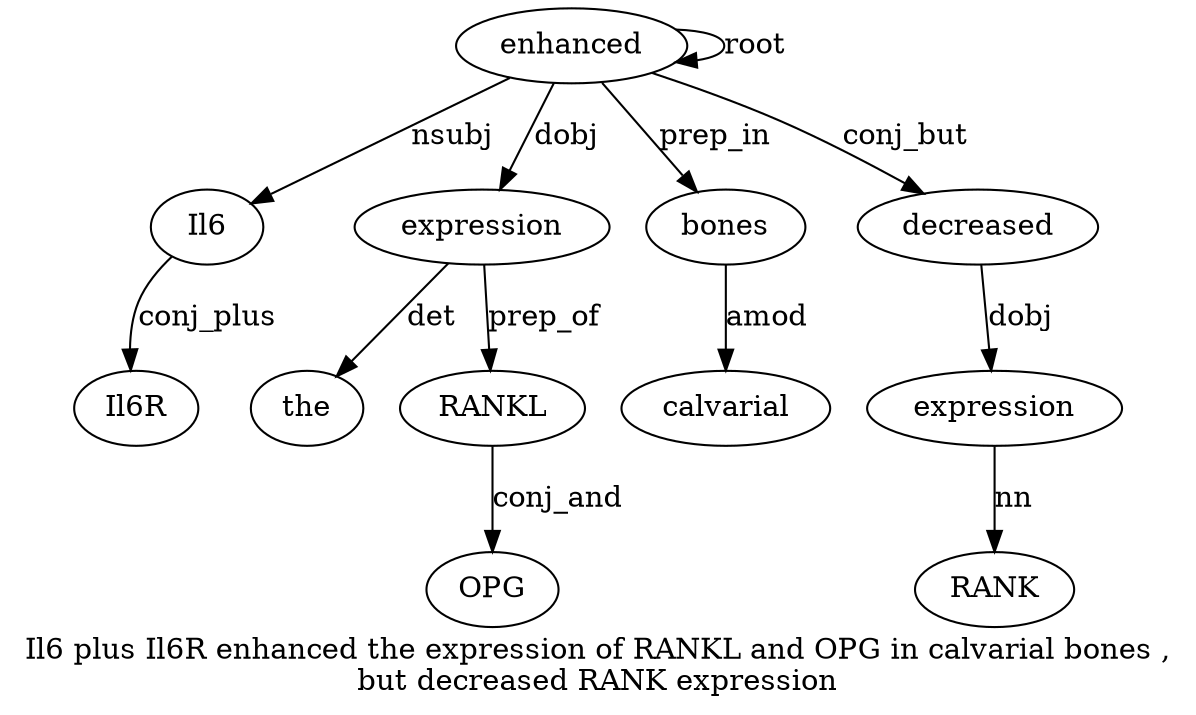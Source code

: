 digraph "Il6 plus Il6R enhanced the expression of RANKL and OPG in calvarial bones ,  but decreased RANK expression" {
label="Il6 plus Il6R enhanced the expression of RANKL and OPG in calvarial bones ,
but decreased RANK expression";
enhanced4 [style=filled, fillcolor=white, label=enhanced];
Il61 [style=filled, fillcolor=white, label=Il6];
enhanced4 -> Il61  [label=nsubj];
Il6R3 [style=filled, fillcolor=white, label=Il6R];
Il61 -> Il6R3  [label=conj_plus];
enhanced4 -> enhanced4  [label=root];
expression6 [style=filled, fillcolor=white, label=expression];
the5 [style=filled, fillcolor=white, label=the];
expression6 -> the5  [label=det];
enhanced4 -> expression6  [label=dobj];
RANKL8 [style=filled, fillcolor=white, label=RANKL];
expression6 -> RANKL8  [label=prep_of];
OPG10 [style=filled, fillcolor=white, label=OPG];
RANKL8 -> OPG10  [label=conj_and];
bones13 [style=filled, fillcolor=white, label=bones];
calvarial12 [style=filled, fillcolor=white, label=calvarial];
bones13 -> calvarial12  [label=amod];
enhanced4 -> bones13  [label=prep_in];
decreased16 [style=filled, fillcolor=white, label=decreased];
enhanced4 -> decreased16  [label=conj_but];
expression18 [style=filled, fillcolor=white, label=expression];
RANK17 [style=filled, fillcolor=white, label=RANK];
expression18 -> RANK17  [label=nn];
decreased16 -> expression18  [label=dobj];
}
